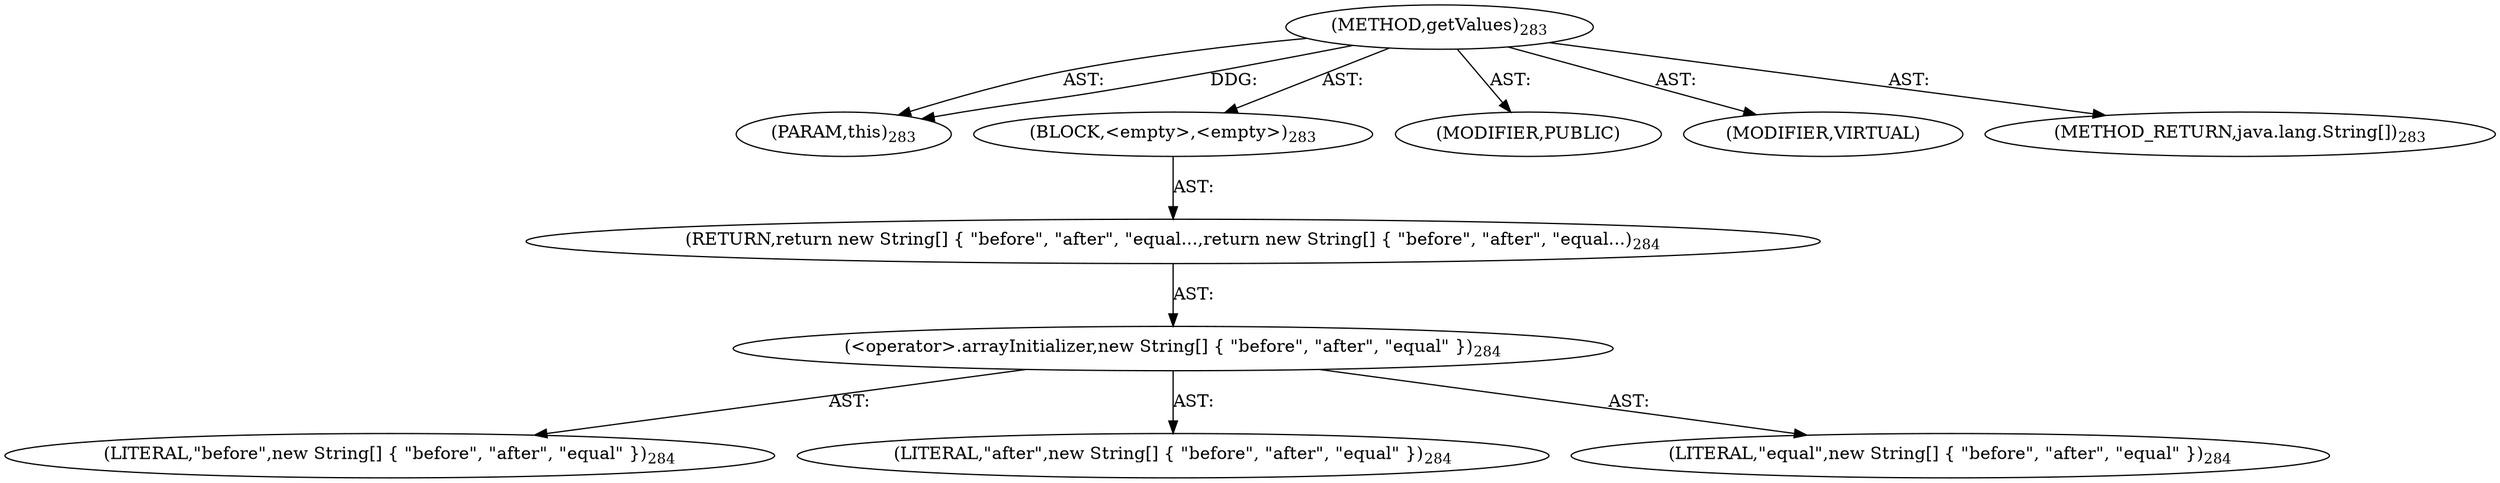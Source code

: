 digraph "getValues" {  
"111669149707" [label = <(METHOD,getValues)<SUB>283</SUB>> ]
"115964117012" [label = <(PARAM,this)<SUB>283</SUB>> ]
"25769803822" [label = <(BLOCK,&lt;empty&gt;,&lt;empty&gt;)<SUB>283</SUB>> ]
"146028888070" [label = <(RETURN,return new String[] { &quot;before&quot;, &quot;after&quot;, &quot;equal...,return new String[] { &quot;before&quot;, &quot;after&quot;, &quot;equal...)<SUB>284</SUB>> ]
"30064771231" [label = <(&lt;operator&gt;.arrayInitializer,new String[] { &quot;before&quot;, &quot;after&quot;, &quot;equal&quot; })<SUB>284</SUB>> ]
"90194313256" [label = <(LITERAL,&quot;before&quot;,new String[] { &quot;before&quot;, &quot;after&quot;, &quot;equal&quot; })<SUB>284</SUB>> ]
"90194313257" [label = <(LITERAL,&quot;after&quot;,new String[] { &quot;before&quot;, &quot;after&quot;, &quot;equal&quot; })<SUB>284</SUB>> ]
"90194313258" [label = <(LITERAL,&quot;equal&quot;,new String[] { &quot;before&quot;, &quot;after&quot;, &quot;equal&quot; })<SUB>284</SUB>> ]
"133143986213" [label = <(MODIFIER,PUBLIC)> ]
"133143986214" [label = <(MODIFIER,VIRTUAL)> ]
"128849018891" [label = <(METHOD_RETURN,java.lang.String[])<SUB>283</SUB>> ]
  "111669149707" -> "115964117012"  [ label = "AST: "] 
  "111669149707" -> "25769803822"  [ label = "AST: "] 
  "111669149707" -> "133143986213"  [ label = "AST: "] 
  "111669149707" -> "133143986214"  [ label = "AST: "] 
  "111669149707" -> "128849018891"  [ label = "AST: "] 
  "25769803822" -> "146028888070"  [ label = "AST: "] 
  "146028888070" -> "30064771231"  [ label = "AST: "] 
  "30064771231" -> "90194313256"  [ label = "AST: "] 
  "30064771231" -> "90194313257"  [ label = "AST: "] 
  "30064771231" -> "90194313258"  [ label = "AST: "] 
  "111669149707" -> "115964117012"  [ label = "DDG: "] 
}

